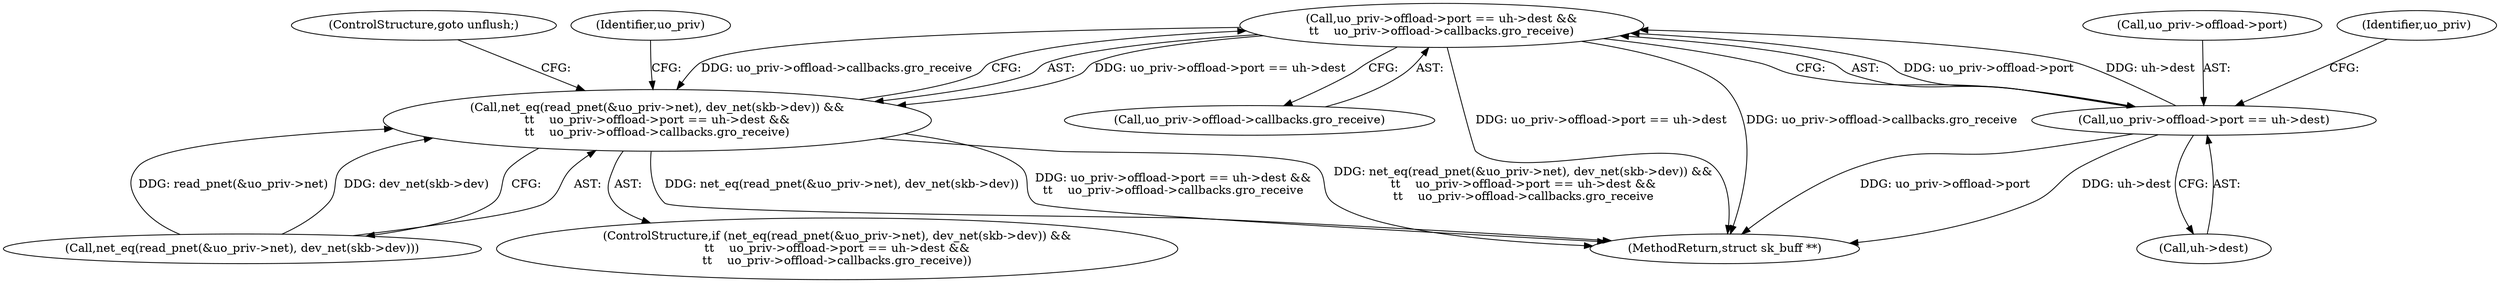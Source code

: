 digraph "0_linux_fac8e0f579695a3ecbc4d3cac369139d7f819971_1@pointer" {
"1000183" [label="(Call,uo_priv->offload->port == uh->dest &&\n\t\t    uo_priv->offload->callbacks.gro_receive)"];
"1000184" [label="(Call,uo_priv->offload->port == uh->dest)"];
"1000172" [label="(Call,net_eq(read_pnet(&uo_priv->net), dev_net(skb->dev)) &&\n\t\t    uo_priv->offload->port == uh->dest &&\n\t\t    uo_priv->offload->callbacks.gro_receive)"];
"1000190" [label="(Call,uh->dest)"];
"1000185" [label="(Call,uo_priv->offload->port)"];
"1000171" [label="(ControlStructure,if (net_eq(read_pnet(&uo_priv->net), dev_net(skb->dev)) &&\n\t\t    uo_priv->offload->port == uh->dest &&\n\t\t    uo_priv->offload->callbacks.gro_receive))"];
"1000172" [label="(Call,net_eq(read_pnet(&uo_priv->net), dev_net(skb->dev)) &&\n\t\t    uo_priv->offload->port == uh->dest &&\n\t\t    uo_priv->offload->callbacks.gro_receive)"];
"1000193" [label="(Call,uo_priv->offload->callbacks.gro_receive)"];
"1000200" [label="(ControlStructure,goto unflush;)"];
"1000196" [label="(Identifier,uo_priv)"];
"1000173" [label="(Call,net_eq(read_pnet(&uo_priv->net), dev_net(skb->dev)))"];
"1000183" [label="(Call,uo_priv->offload->port == uh->dest &&\n\t\t    uo_priv->offload->callbacks.gro_receive)"];
"1000184" [label="(Call,uo_priv->offload->port == uh->dest)"];
"1000306" [label="(MethodReturn,struct sk_buff **)"];
"1000165" [label="(Identifier,uo_priv)"];
"1000183" -> "1000172"  [label="AST: "];
"1000183" -> "1000184"  [label="CFG: "];
"1000183" -> "1000193"  [label="CFG: "];
"1000184" -> "1000183"  [label="AST: "];
"1000193" -> "1000183"  [label="AST: "];
"1000172" -> "1000183"  [label="CFG: "];
"1000183" -> "1000306"  [label="DDG: uo_priv->offload->port == uh->dest"];
"1000183" -> "1000306"  [label="DDG: uo_priv->offload->callbacks.gro_receive"];
"1000183" -> "1000172"  [label="DDG: uo_priv->offload->port == uh->dest"];
"1000183" -> "1000172"  [label="DDG: uo_priv->offload->callbacks.gro_receive"];
"1000184" -> "1000183"  [label="DDG: uo_priv->offload->port"];
"1000184" -> "1000183"  [label="DDG: uh->dest"];
"1000184" -> "1000190"  [label="CFG: "];
"1000185" -> "1000184"  [label="AST: "];
"1000190" -> "1000184"  [label="AST: "];
"1000196" -> "1000184"  [label="CFG: "];
"1000184" -> "1000306"  [label="DDG: uo_priv->offload->port"];
"1000184" -> "1000306"  [label="DDG: uh->dest"];
"1000172" -> "1000171"  [label="AST: "];
"1000172" -> "1000173"  [label="CFG: "];
"1000173" -> "1000172"  [label="AST: "];
"1000200" -> "1000172"  [label="CFG: "];
"1000165" -> "1000172"  [label="CFG: "];
"1000172" -> "1000306"  [label="DDG: net_eq(read_pnet(&uo_priv->net), dev_net(skb->dev)) &&\n\t\t    uo_priv->offload->port == uh->dest &&\n\t\t    uo_priv->offload->callbacks.gro_receive"];
"1000172" -> "1000306"  [label="DDG: net_eq(read_pnet(&uo_priv->net), dev_net(skb->dev))"];
"1000172" -> "1000306"  [label="DDG: uo_priv->offload->port == uh->dest &&\n\t\t    uo_priv->offload->callbacks.gro_receive"];
"1000173" -> "1000172"  [label="DDG: read_pnet(&uo_priv->net)"];
"1000173" -> "1000172"  [label="DDG: dev_net(skb->dev)"];
}
